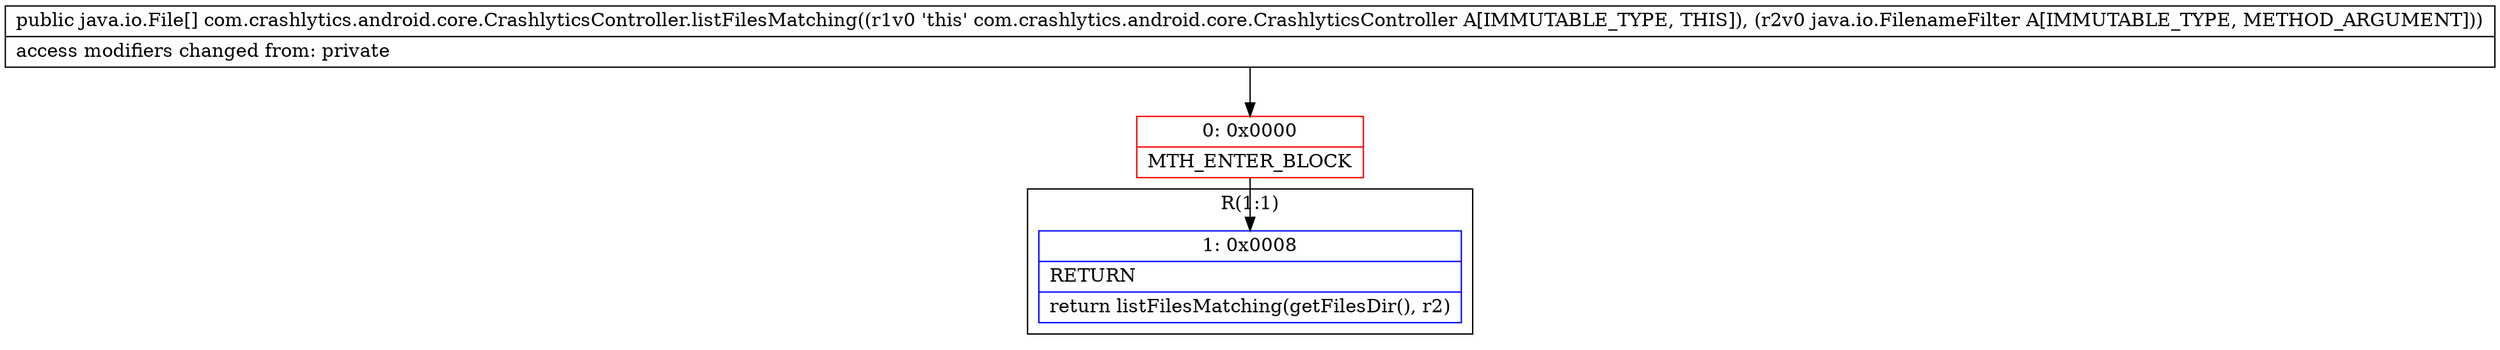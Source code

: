digraph "CFG forcom.crashlytics.android.core.CrashlyticsController.listFilesMatching(Ljava\/io\/FilenameFilter;)[Ljava\/io\/File;" {
subgraph cluster_Region_1362856980 {
label = "R(1:1)";
node [shape=record,color=blue];
Node_1 [shape=record,label="{1\:\ 0x0008|RETURN\l|return listFilesMatching(getFilesDir(), r2)\l}"];
}
Node_0 [shape=record,color=red,label="{0\:\ 0x0000|MTH_ENTER_BLOCK\l}"];
MethodNode[shape=record,label="{public java.io.File[] com.crashlytics.android.core.CrashlyticsController.listFilesMatching((r1v0 'this' com.crashlytics.android.core.CrashlyticsController A[IMMUTABLE_TYPE, THIS]), (r2v0 java.io.FilenameFilter A[IMMUTABLE_TYPE, METHOD_ARGUMENT]))  | access modifiers changed from: private\l}"];
MethodNode -> Node_0;
Node_0 -> Node_1;
}

